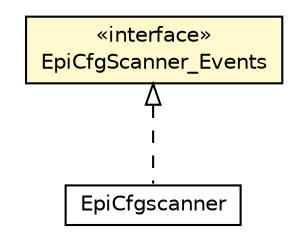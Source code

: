 #!/usr/local/bin/dot
#
# Class diagram 
# Generated by UMLGraph version R5_6-24-gf6e263 (http://www.umlgraph.org/)
#

digraph G {
	edge [fontname="Helvetica",fontsize=10,labelfontname="Helvetica",labelfontsize=10];
	node [fontname="Helvetica",fontsize=10,shape=plaintext];
	nodesep=0.25;
	ranksep=0.5;
	// org.universAAL.lddi.lib.ieeex73std.x73.p20601.dim.EpiCfgscanner
	c3900820 [label=<<table title="org.universAAL.lddi.lib.ieeex73std.x73.p20601.dim.EpiCfgscanner" border="0" cellborder="1" cellspacing="0" cellpadding="2" port="p" href="./EpiCfgscanner.html">
		<tr><td><table border="0" cellspacing="0" cellpadding="1">
<tr><td align="center" balign="center"> EpiCfgscanner </td></tr>
		</table></td></tr>
		</table>>, URL="./EpiCfgscanner.html", fontname="Helvetica", fontcolor="black", fontsize=10.0];
	// org.universAAL.lddi.lib.ieeex73std.x73.p20601.dim.EpiCfgScanner_Events
	c3900823 [label=<<table title="org.universAAL.lddi.lib.ieeex73std.x73.p20601.dim.EpiCfgScanner_Events" border="0" cellborder="1" cellspacing="0" cellpadding="2" port="p" bgcolor="lemonChiffon" href="./EpiCfgScanner_Events.html">
		<tr><td><table border="0" cellspacing="0" cellpadding="1">
<tr><td align="center" balign="center"> &#171;interface&#187; </td></tr>
<tr><td align="center" balign="center"> EpiCfgScanner_Events </td></tr>
		</table></td></tr>
		</table>>, URL="./EpiCfgScanner_Events.html", fontname="Helvetica", fontcolor="black", fontsize=10.0];
	//org.universAAL.lddi.lib.ieeex73std.x73.p20601.dim.EpiCfgscanner implements org.universAAL.lddi.lib.ieeex73std.x73.p20601.dim.EpiCfgScanner_Events
	c3900823:p -> c3900820:p [dir=back,arrowtail=empty,style=dashed];
}

